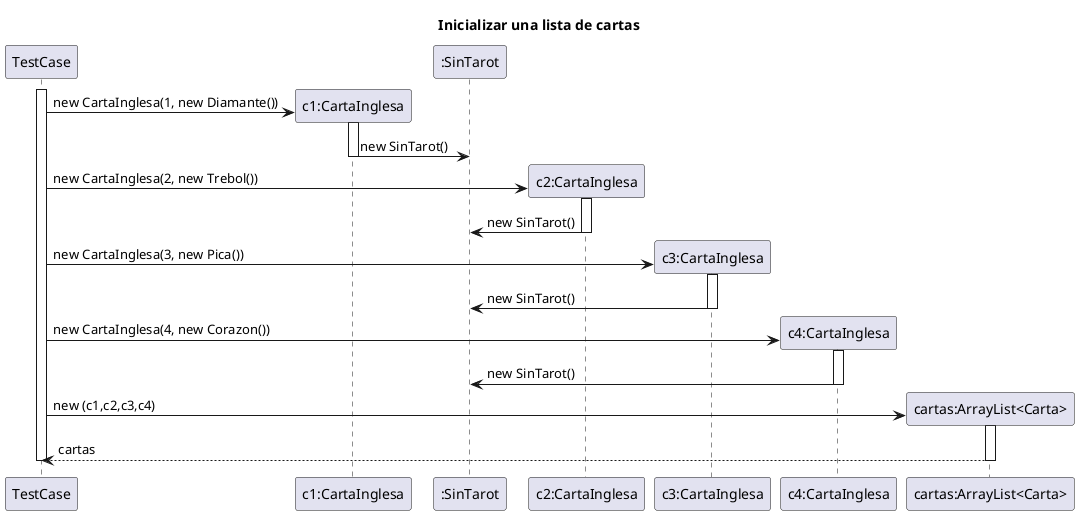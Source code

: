 @startuml inicializarCartas
title "Inicializar una lista de cartas"

activate TestCase

TestCase -> "c1:CartaInglesa" as c1 **: new CartaInglesa(1, new Diamante())
activate c1
c1 -> ":SinTarot" : new SinTarot()
deactivate c1

TestCase -> "c2:CartaInglesa" as c2 **: new CartaInglesa(2, new Trebol())
activate c2
c2 -> ":SinTarot" : new SinTarot()
deactivate c2

TestCase -> "c3:CartaInglesa" as c3 **: new CartaInglesa(3, new Pica())
activate c3
c3 -> ":SinTarot" : new SinTarot()
deactivate c3

TestCase -> "c4:CartaInglesa" as c4 **: new CartaInglesa(4, new Corazon())
activate c4
c4 -> ":SinTarot" : new SinTarot()
deactivate c4

TestCase -> "cartas:ArrayList<Carta>" as cartas **: new (c1,c2,c3,c4)
activate cartas
TestCase <-- cartas : cartas
deactivate cartas

deactivate TestCase
@enduml